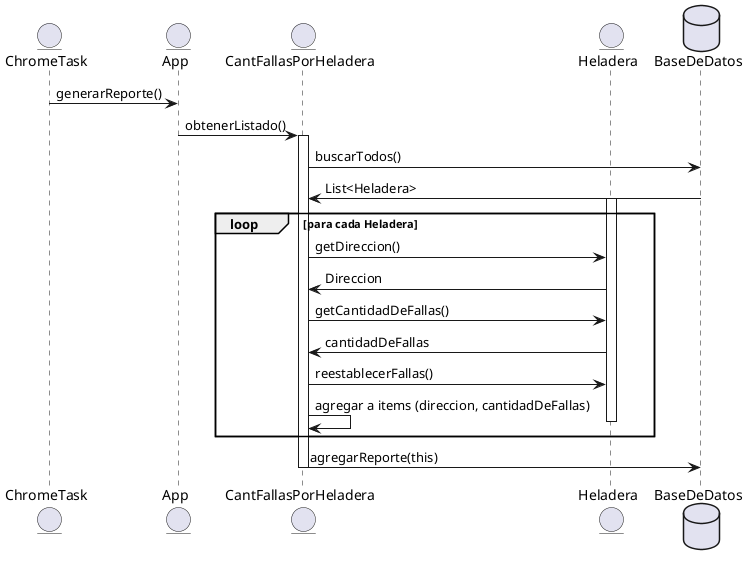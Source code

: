 @startuml CantFallasPorHeladeraReporte
entity ChromeTask
entity App
entity CantFallasPorHeladera
entity Heladera
database BaseDeDatos

ChromeTask -> App: generarReporte()
App -> CantFallasPorHeladera: obtenerListado()
activate CantFallasPorHeladera

CantFallasPorHeladera -> BaseDeDatos: buscarTodos()
BaseDeDatos -> CantFallasPorHeladera: List<Heladera>

loop para cada Heladera
    activate Heladera
    CantFallasPorHeladera -> Heladera: getDireccion()
    Heladera -> CantFallasPorHeladera: Direccion

    CantFallasPorHeladera -> Heladera: getCantidadDeFallas()
    Heladera -> CantFallasPorHeladera: cantidadDeFallas

    CantFallasPorHeladera -> Heladera: reestablecerFallas()

    CantFallasPorHeladera -> CantFallasPorHeladera: agregar a items (direccion, cantidadDeFallas)
    deactivate Heladera
end

CantFallasPorHeladera -> BaseDeDatos: agregarReporte(this)

deactivate CantFallasPorHeladera
@enduml
